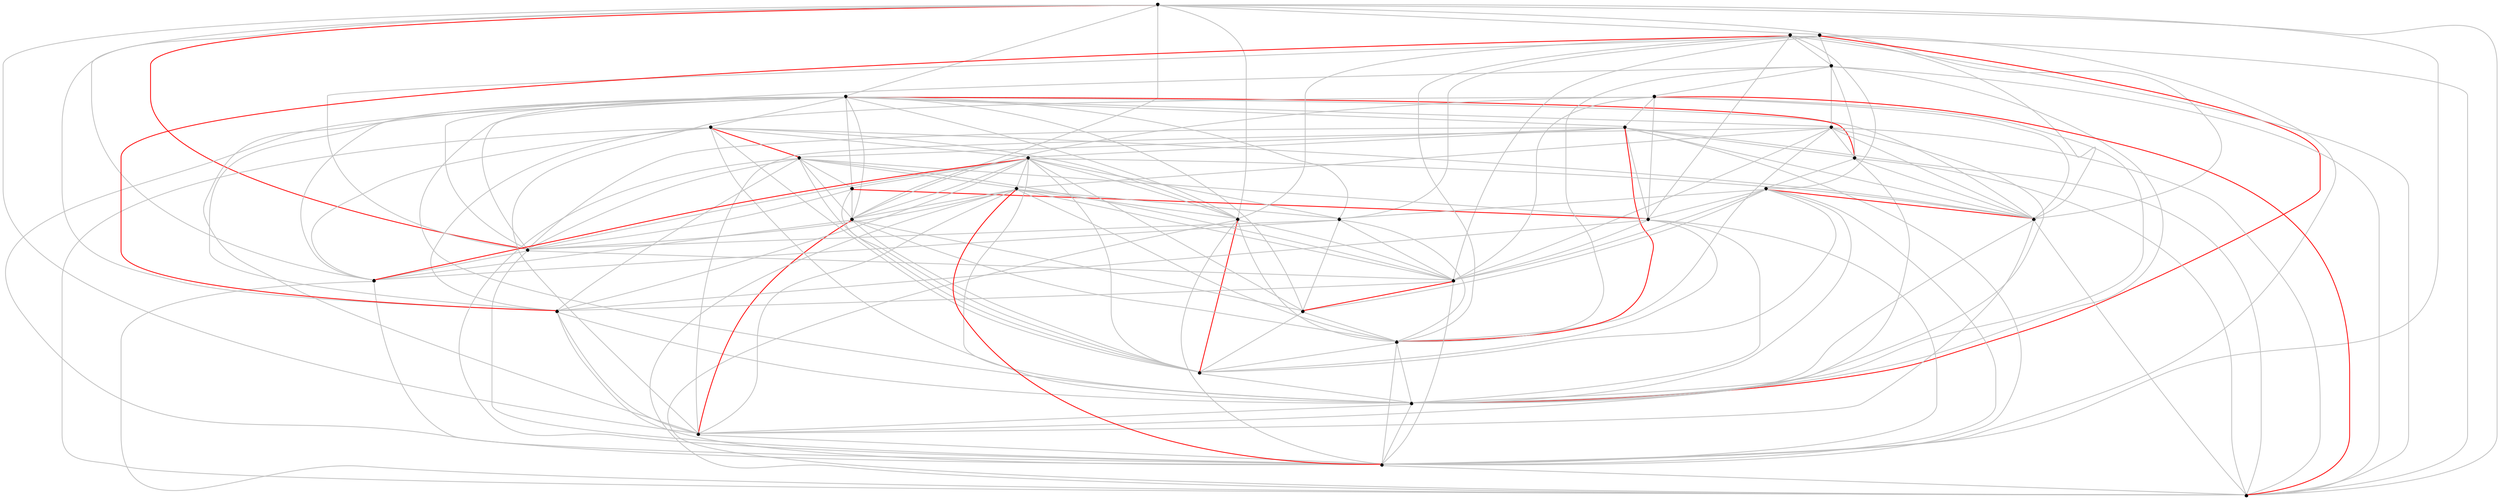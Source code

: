 graph G {
	 node [shape = "point"]
 0 -- 1[color = "grey"];
0 -- 3[color = "grey"];
0 -- 14[color = "grey"];
0 -- 16[color = "grey"];
0 -- 19[color = "red"];
0 -- 21[color = "grey"];
0 -- 22[color = "grey"];
0 -- 27[color = "grey"];
0 -- 28[color = "grey"];
0 -- 29[color = "grey"];
0 -- 30[color = "grey"];
1 -- 4[color = "grey"];
1 -- 7[color = "grey"];
1 -- 8[color = "grey"];
1 -- 9[color = "red"];
1 -- 13[color = "grey"];
1 -- 14[color = "grey"];
1 -- 16[color = "grey"];
1 -- 17[color = "grey"];
1 -- 19[color = "grey"];
1 -- 21[color = "grey"];
1 -- 22[color = "grey"];
1 -- 23[color = "grey"];
1 -- 26[color = "grey"];
1 -- 27[color = "grey"];
1 -- 28[color = "grey"];
1 -- 29[color = "grey"];
2 -- 5[color = "grey"];
2 -- 11[color = "grey"];
2 -- 14[color = "grey"];
2 -- 16[color = "grey"];
2 -- 18[color = "grey"];
2 -- 21[color = "red"];
2 -- 24[color = "grey"];
2 -- 30[color = "grey"];
3 -- 5[color = "grey"];
3 -- 17[color = "grey"];
3 -- 19[color = "grey"];
3 -- 20[color = "grey"];
3 -- 26[color = "red"];
3 -- 29[color = "grey"];
3 -- 30[color = "grey"];
4 -- 10[color = "red"];
4 -- 12[color = "grey"];
4 -- 14[color = "grey"];
4 -- 16[color = "grey"];
4 -- 21[color = "grey"];
4 -- 25[color = "grey"];
4 -- 26[color = "grey"];
4 -- 27[color = "grey"];
4 -- 30[color = "grey"];
5 -- 6[color = "grey"];
5 -- 7[color = "grey"];
5 -- 9[color = "grey"];
5 -- 19[color = "grey"];
5 -- 24[color = "grey"];
5 -- 26[color = "grey"];
5 -- 30[color = "grey"];
6 -- 8[color = "grey"];
6 -- 14[color = "grey"];
6 -- 18[color = "grey"];
6 -- 20[color = "grey"];
6 -- 22[color = "grey"];
6 -- 26[color = "grey"];
6 -- 28[color = "grey"];
6 -- 30[color = "red"];
7 -- 9[color = "grey"];
7 -- 14[color = "grey"];
7 -- 15[color = "grey"];
7 -- 20[color = "grey"];
7 -- 24[color = "grey"];
7 -- 26[color = "grey"];
7 -- 28[color = "grey"];
7 -- 30[color = "grey"];
8 -- 9[color = "grey"];
8 -- 10[color = "grey"];
8 -- 12[color = "grey"];
8 -- 14[color = "grey"];
8 -- 18[color = "grey"];
8 -- 19[color = "grey"];
8 -- 24[color = "red"];
8 -- 29[color = "grey"];
8 -- 30[color = "grey"];
9 -- 11[color = "grey"];
9 -- 14[color = "grey"];
9 -- 28[color = "grey"];
9 -- 30[color = "grey"];
10 -- 13[color = "grey"];
10 -- 15[color = "grey"];
10 -- 18[color = "grey"];
10 -- 19[color = "grey"];
10 -- 20[color = "grey"];
10 -- 21[color = "grey"];
10 -- 22[color = "grey"];
10 -- 25[color = "grey"];
10 -- 29[color = "grey"];
11 -- 14[color = "red"];
11 -- 17[color = "grey"];
11 -- 18[color = "grey"];
11 -- 20[color = "grey"];
11 -- 23[color = "grey"];
11 -- 25[color = "grey"];
11 -- 26[color = "grey"];
11 -- 29[color = "grey"];
12 -- 13[color = "grey"];
12 -- 14[color = "grey"];
12 -- 15[color = "grey"];
12 -- 16[color = "grey"];
12 -- 17[color = "grey"];
12 -- 19[color = "grey"];
12 -- 21[color = "grey"];
12 -- 22[color = "grey"];
12 -- 23[color = "grey"];
12 -- 25[color = "grey"];
12 -- 26[color = "grey"];
12 -- 27[color = "red"];
13 -- 18[color = "red"];
13 -- 19[color = "grey"];
13 -- 22[color = "grey"];
13 -- 25[color = "grey"];
14 -- 26[color = "grey"];
14 -- 28[color = "grey"];
14 -- 30[color = "grey"];
15 -- 16[color = "grey"];
15 -- 17[color = "grey"];
15 -- 19[color = "grey"];
15 -- 20[color = "grey"];
15 -- 22[color = "grey"];
15 -- 24[color = "grey"];
15 -- 28[color = "grey"];
15 -- 29[color = "red"];
15 -- 30[color = "grey"];
16 -- 20[color = "grey"];
16 -- 24[color = "grey"];
16 -- 25[color = "red"];
16 -- 29[color = "grey"];
16 -- 30[color = "grey"];
17 -- 19[color = "grey"];
17 -- 20[color = "grey"];
17 -- 23[color = "grey"];
17 -- 24[color = "grey"];
17 -- 27[color = "grey"];
18 -- 20[color = "grey"];
18 -- 21[color = "grey"];
18 -- 25[color = "grey"];
18 -- 26[color = "grey"];
18 -- 29[color = "grey"];
19 -- 20[color = "grey"];
19 -- 27[color = "grey"];
19 -- 29[color = "grey"];
20 -- 21[color = "grey"];
20 -- 23[color = "red"];
20 -- 29[color = "grey"];
21 -- 26[color = "grey"];
21 -- 28[color = "grey"];
21 -- 29[color = "grey"];
22 -- 23[color = "grey"];
22 -- 24[color = "grey"];
22 -- 25[color = "grey"];
22 -- 27[color = "grey"];
22 -- 28[color = "red"];
23 -- 24[color = "grey"];
23 -- 25[color = "grey"];
24 -- 25[color = "grey"];
24 -- 26[color = "grey"];
24 -- 29[color = "grey"];
25 -- 26[color = "grey"];
26 -- 28[color = "grey"];
26 -- 29[color = "grey"];
27 -- 29[color = "grey"];
27 -- 30[color = "grey"];
28 -- 29[color = "grey"];
29 -- 30[color = "grey"];
}
